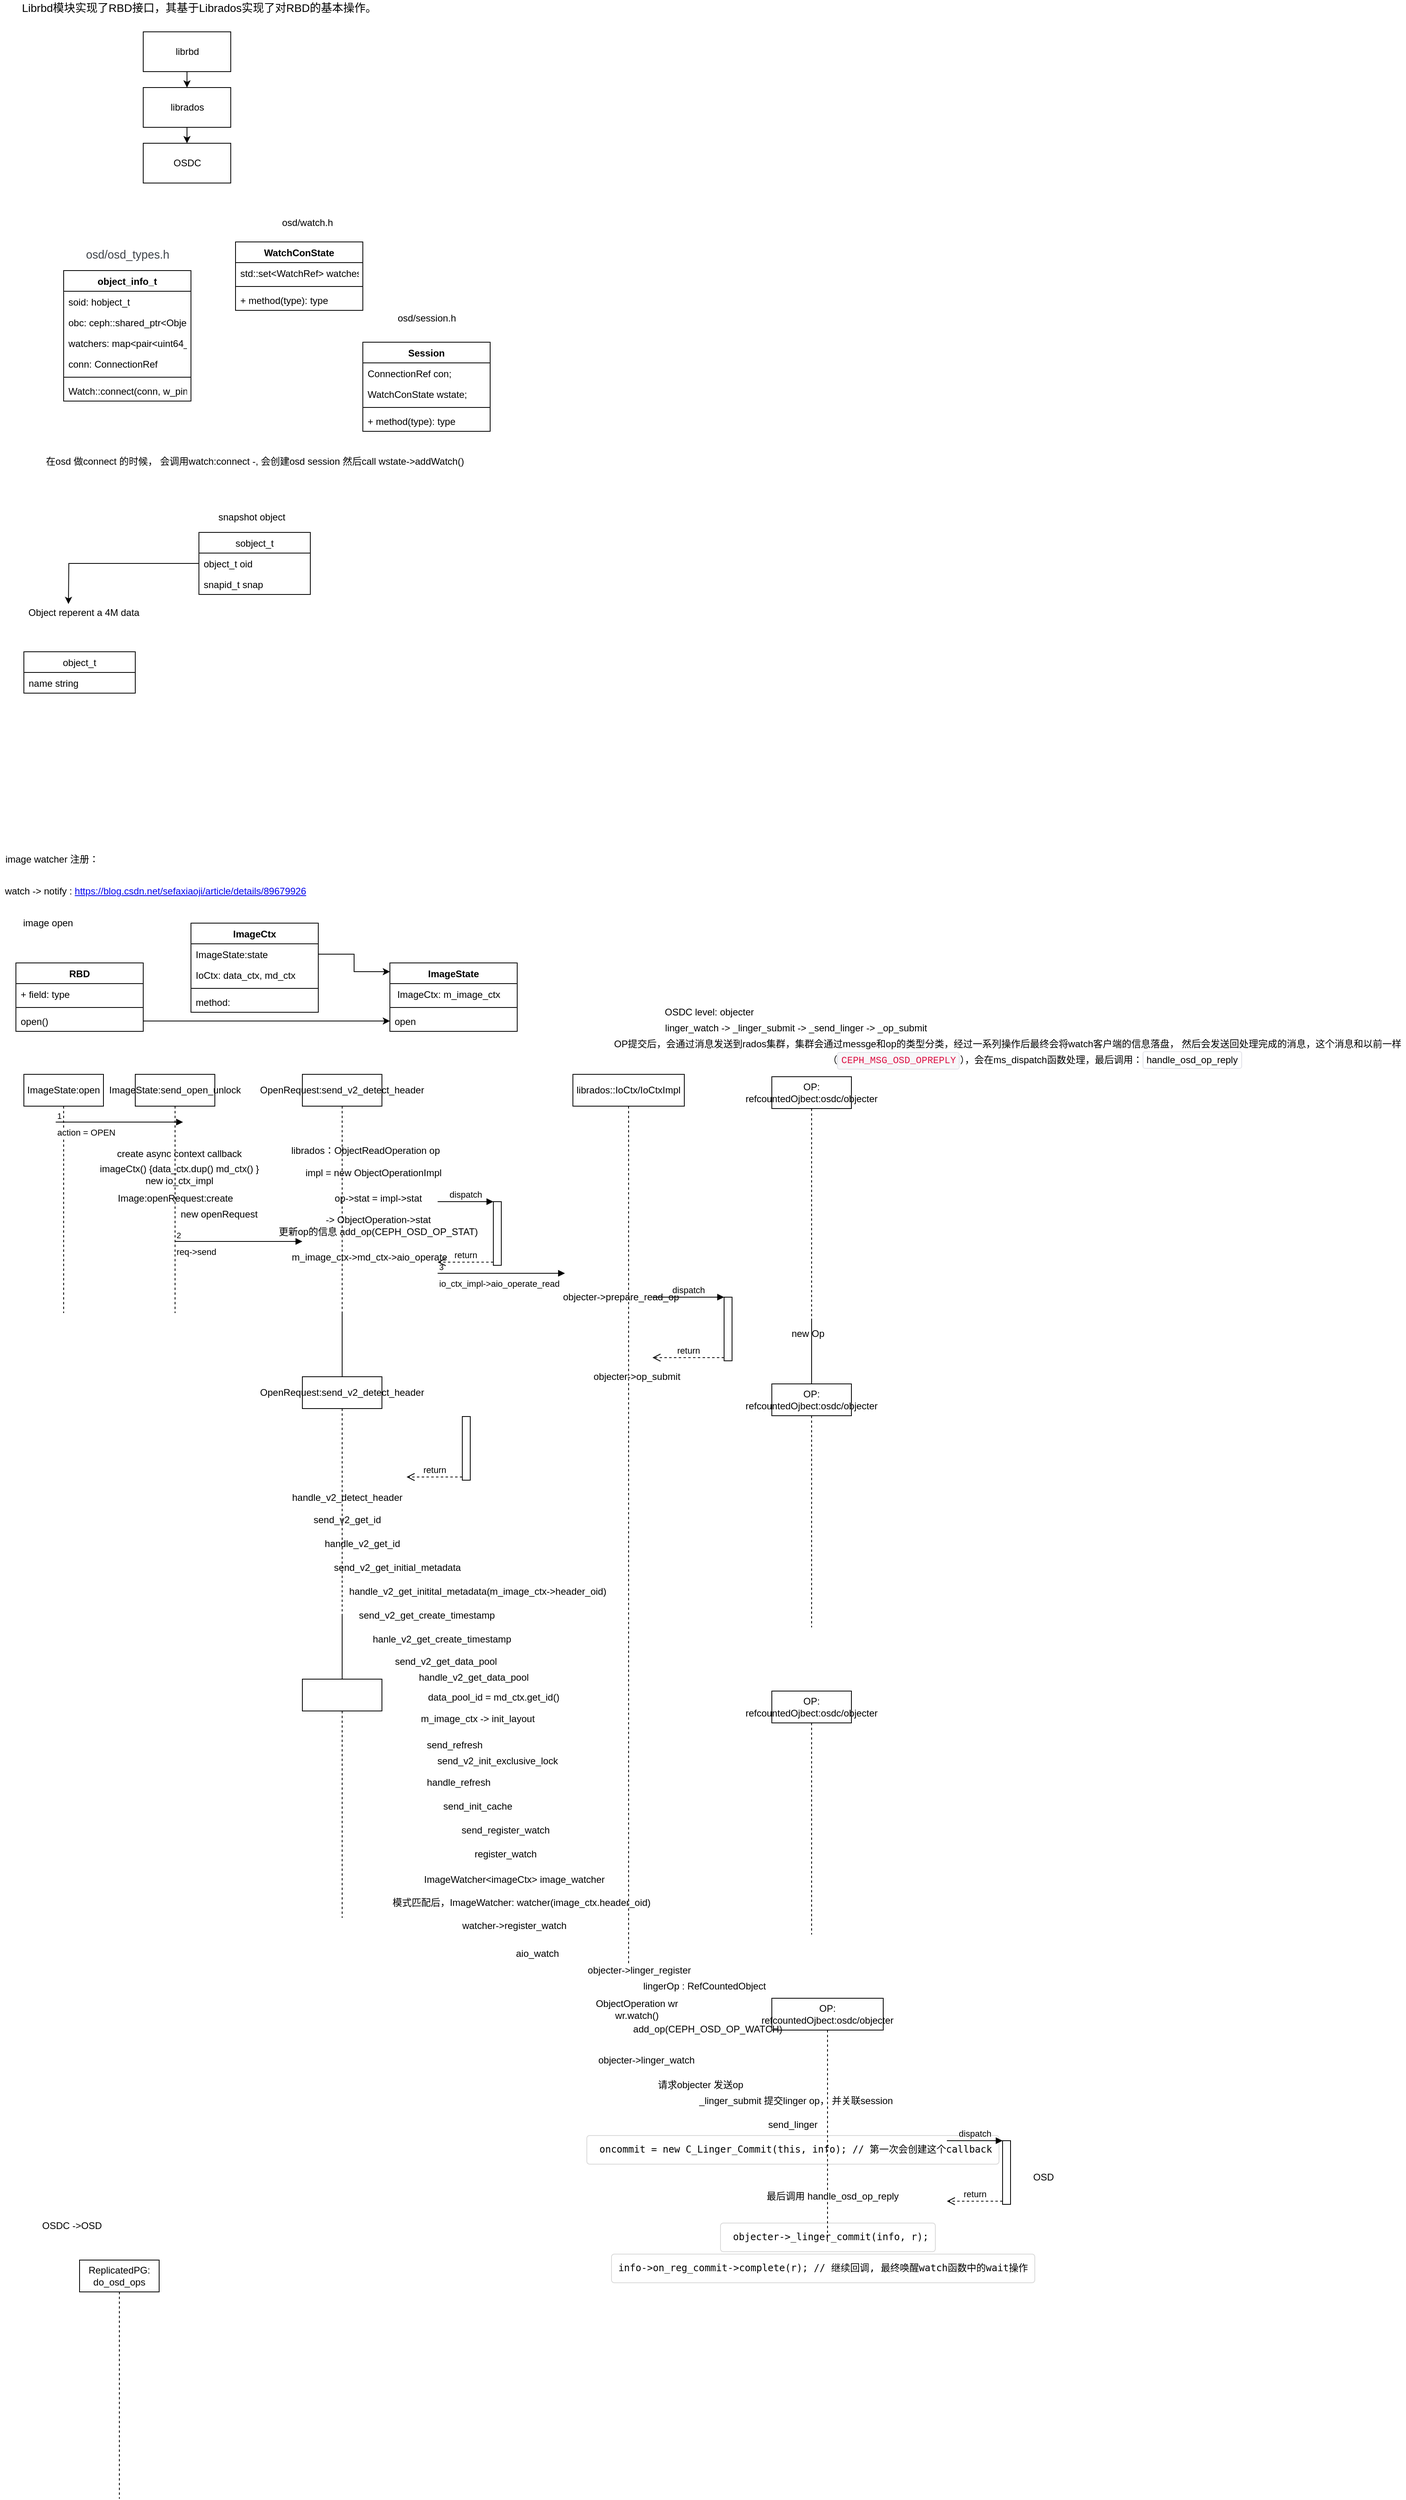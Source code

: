<mxfile version="12.8.4" type="github" pages="2">
  <diagram id="bm6ZHeyj0mvHZln78BsC" name="Page-1">
    <mxGraphModel dx="942" dy="1783" grid="1" gridSize="10" guides="1" tooltips="1" connect="1" arrows="1" fold="1" page="1" pageScale="1" pageWidth="827" pageHeight="1169" math="0" shadow="0">
      <root>
        <mxCell id="0" />
        <mxCell id="1" parent="0" />
        <mxCell id="QZcYWLK5-bO1K2HuPT2l-40" style="edgeStyle=orthogonalEdgeStyle;rounded=0;orthogonalLoop=1;jettySize=auto;html=1;exitX=0.5;exitY=1;exitDx=0;exitDy=0;" parent="1" source="QZcYWLK5-bO1K2HuPT2l-37" target="QZcYWLK5-bO1K2HuPT2l-38" edge="1">
          <mxGeometry relative="1" as="geometry" />
        </mxCell>
        <mxCell id="QZcYWLK5-bO1K2HuPT2l-37" value="librbd" style="html=1;" parent="1" vertex="1">
          <mxGeometry x="220" y="-1060" width="110" height="50" as="geometry" />
        </mxCell>
        <mxCell id="QZcYWLK5-bO1K2HuPT2l-41" style="edgeStyle=orthogonalEdgeStyle;rounded=0;orthogonalLoop=1;jettySize=auto;html=1;exitX=0.5;exitY=1;exitDx=0;exitDy=0;entryX=0.5;entryY=0;entryDx=0;entryDy=0;" parent="1" source="QZcYWLK5-bO1K2HuPT2l-38" target="QZcYWLK5-bO1K2HuPT2l-39" edge="1">
          <mxGeometry relative="1" as="geometry" />
        </mxCell>
        <mxCell id="QZcYWLK5-bO1K2HuPT2l-38" value="librados" style="html=1;" parent="1" vertex="1">
          <mxGeometry x="220" y="-990" width="110" height="50" as="geometry" />
        </mxCell>
        <mxCell id="QZcYWLK5-bO1K2HuPT2l-39" value="OSDC" style="html=1;" parent="1" vertex="1">
          <mxGeometry x="220" y="-920" width="110" height="50" as="geometry" />
        </mxCell>
        <mxCell id="QZcYWLK5-bO1K2HuPT2l-42" value="Librbd模块实现了RBD接口，其基于Librados实现了对RBD的基本操作。" style="text;align=center;verticalAlign=middle;resizable=0;points=[];autosize=1;fontSize=14;horizontal=1;html=1;" parent="1" vertex="1">
          <mxGeometry x="60" y="-1100" width="460" height="20" as="geometry" />
        </mxCell>
        <mxCell id="AA26ijId_HqbwC5AB4qU-1" value="image open" style="text;html=1;align=center;verticalAlign=middle;resizable=0;points=[];autosize=1;" parent="1" vertex="1">
          <mxGeometry x="60" y="50" width="80" height="20" as="geometry" />
        </mxCell>
        <mxCell id="AA26ijId_HqbwC5AB4qU-4" value="RBD" style="swimlane;fontStyle=1;align=center;verticalAlign=top;childLayout=stackLayout;horizontal=1;startSize=26;horizontalStack=0;resizeParent=1;resizeParentMax=0;resizeLast=0;collapsible=1;marginBottom=0;" parent="1" vertex="1">
          <mxGeometry x="60" y="110" width="160" height="86" as="geometry" />
        </mxCell>
        <mxCell id="AA26ijId_HqbwC5AB4qU-5" value="+ field: type" style="text;strokeColor=none;fillColor=none;align=left;verticalAlign=top;spacingLeft=4;spacingRight=4;overflow=hidden;rotatable=0;points=[[0,0.5],[1,0.5]];portConstraint=eastwest;" parent="AA26ijId_HqbwC5AB4qU-4" vertex="1">
          <mxGeometry y="26" width="160" height="26" as="geometry" />
        </mxCell>
        <mxCell id="AA26ijId_HqbwC5AB4qU-6" value="" style="line;strokeWidth=1;fillColor=none;align=left;verticalAlign=middle;spacingTop=-1;spacingLeft=3;spacingRight=3;rotatable=0;labelPosition=right;points=[];portConstraint=eastwest;" parent="AA26ijId_HqbwC5AB4qU-4" vertex="1">
          <mxGeometry y="52" width="160" height="8" as="geometry" />
        </mxCell>
        <mxCell id="AA26ijId_HqbwC5AB4qU-7" value="open()" style="text;strokeColor=none;fillColor=none;align=left;verticalAlign=top;spacingLeft=4;spacingRight=4;overflow=hidden;rotatable=0;points=[[0,0.5],[1,0.5]];portConstraint=eastwest;" parent="AA26ijId_HqbwC5AB4qU-4" vertex="1">
          <mxGeometry y="60" width="160" height="26" as="geometry" />
        </mxCell>
        <mxCell id="AA26ijId_HqbwC5AB4qU-8" value="ImageCtx" style="swimlane;fontStyle=1;align=center;verticalAlign=top;childLayout=stackLayout;horizontal=1;startSize=26;horizontalStack=0;resizeParent=1;resizeParentMax=0;resizeLast=0;collapsible=1;marginBottom=0;" parent="1" vertex="1">
          <mxGeometry x="280" y="60" width="160" height="112" as="geometry" />
        </mxCell>
        <mxCell id="AA26ijId_HqbwC5AB4qU-9" value="ImageState:state" style="text;strokeColor=none;fillColor=none;align=left;verticalAlign=top;spacingLeft=4;spacingRight=4;overflow=hidden;rotatable=0;points=[[0,0.5],[1,0.5]];portConstraint=eastwest;" parent="AA26ijId_HqbwC5AB4qU-8" vertex="1">
          <mxGeometry y="26" width="160" height="26" as="geometry" />
        </mxCell>
        <mxCell id="QWde-4axwzMw_tcs9vHi-3" value="IoCtx: data_ctx, md_ctx" style="text;strokeColor=none;fillColor=none;align=left;verticalAlign=top;spacingLeft=4;spacingRight=4;overflow=hidden;rotatable=0;points=[[0,0.5],[1,0.5]];portConstraint=eastwest;" parent="AA26ijId_HqbwC5AB4qU-8" vertex="1">
          <mxGeometry y="52" width="160" height="26" as="geometry" />
        </mxCell>
        <mxCell id="AA26ijId_HqbwC5AB4qU-10" value="" style="line;strokeWidth=1;fillColor=none;align=left;verticalAlign=middle;spacingTop=-1;spacingLeft=3;spacingRight=3;rotatable=0;labelPosition=right;points=[];portConstraint=eastwest;" parent="AA26ijId_HqbwC5AB4qU-8" vertex="1">
          <mxGeometry y="78" width="160" height="8" as="geometry" />
        </mxCell>
        <mxCell id="AA26ijId_HqbwC5AB4qU-11" value="method:" style="text;strokeColor=none;fillColor=none;align=left;verticalAlign=top;spacingLeft=4;spacingRight=4;overflow=hidden;rotatable=0;points=[[0,0.5],[1,0.5]];portConstraint=eastwest;" parent="AA26ijId_HqbwC5AB4qU-8" vertex="1">
          <mxGeometry y="86" width="160" height="26" as="geometry" />
        </mxCell>
        <mxCell id="AA26ijId_HqbwC5AB4qU-12" value="ImageState" style="swimlane;fontStyle=1;align=center;verticalAlign=top;childLayout=stackLayout;horizontal=1;startSize=26;horizontalStack=0;resizeParent=1;resizeParentMax=0;resizeLast=0;collapsible=1;marginBottom=0;" parent="1" vertex="1">
          <mxGeometry x="530" y="110" width="160" height="86" as="geometry" />
        </mxCell>
        <mxCell id="AA26ijId_HqbwC5AB4qU-13" value=" ImageCtx: m_image_ctx" style="text;strokeColor=none;fillColor=none;align=left;verticalAlign=top;spacingLeft=4;spacingRight=4;overflow=hidden;rotatable=0;points=[[0,0.5],[1,0.5]];portConstraint=eastwest;" parent="AA26ijId_HqbwC5AB4qU-12" vertex="1">
          <mxGeometry y="26" width="160" height="26" as="geometry" />
        </mxCell>
        <mxCell id="AA26ijId_HqbwC5AB4qU-14" value="" style="line;strokeWidth=1;fillColor=none;align=left;verticalAlign=middle;spacingTop=-1;spacingLeft=3;spacingRight=3;rotatable=0;labelPosition=right;points=[];portConstraint=eastwest;" parent="AA26ijId_HqbwC5AB4qU-12" vertex="1">
          <mxGeometry y="52" width="160" height="8" as="geometry" />
        </mxCell>
        <mxCell id="AA26ijId_HqbwC5AB4qU-15" value="open" style="text;strokeColor=none;fillColor=none;align=left;verticalAlign=top;spacingLeft=4;spacingRight=4;overflow=hidden;rotatable=0;points=[[0,0.5],[1,0.5]];portConstraint=eastwest;" parent="AA26ijId_HqbwC5AB4qU-12" vertex="1">
          <mxGeometry y="60" width="160" height="26" as="geometry" />
        </mxCell>
        <mxCell id="AA26ijId_HqbwC5AB4qU-16" style="edgeStyle=orthogonalEdgeStyle;rounded=0;orthogonalLoop=1;jettySize=auto;html=1;exitX=1;exitY=0.5;exitDx=0;exitDy=0;entryX=0;entryY=0.128;entryDx=0;entryDy=0;entryPerimeter=0;" parent="1" source="AA26ijId_HqbwC5AB4qU-9" target="AA26ijId_HqbwC5AB4qU-12" edge="1">
          <mxGeometry relative="1" as="geometry" />
        </mxCell>
        <mxCell id="AA26ijId_HqbwC5AB4qU-19" style="edgeStyle=orthogonalEdgeStyle;rounded=0;orthogonalLoop=1;jettySize=auto;html=1;exitX=1;exitY=0.5;exitDx=0;exitDy=0;entryX=0;entryY=0.5;entryDx=0;entryDy=0;" parent="1" source="AA26ijId_HqbwC5AB4qU-7" target="AA26ijId_HqbwC5AB4qU-15" edge="1">
          <mxGeometry relative="1" as="geometry" />
        </mxCell>
        <mxCell id="AA26ijId_HqbwC5AB4qU-22" value="" style="group" parent="1" vertex="1" connectable="0">
          <mxGeometry x="70" y="-830" width="586" height="601" as="geometry" />
        </mxCell>
        <mxCell id="AA26ijId_HqbwC5AB4qU-21" value="" style="group" parent="AA26ijId_HqbwC5AB4qU-22" vertex="1" connectable="0">
          <mxGeometry width="586" height="601" as="geometry" />
        </mxCell>
        <mxCell id="jjAPrZgpEVHtfDOsVz35-1" value="object_t" style="swimlane;fontStyle=0;childLayout=stackLayout;horizontal=1;startSize=26;fillColor=none;horizontalStack=0;resizeParent=1;resizeParentMax=0;resizeLast=0;collapsible=1;marginBottom=0;" parent="AA26ijId_HqbwC5AB4qU-21" vertex="1">
          <mxGeometry y="549" width="140" height="52" as="geometry" />
        </mxCell>
        <mxCell id="jjAPrZgpEVHtfDOsVz35-2" value="name string" style="text;strokeColor=none;fillColor=none;align=left;verticalAlign=top;spacingLeft=4;spacingRight=4;overflow=hidden;rotatable=0;points=[[0,0.5],[1,0.5]];portConstraint=eastwest;" parent="jjAPrZgpEVHtfDOsVz35-1" vertex="1">
          <mxGeometry y="26" width="140" height="26" as="geometry" />
        </mxCell>
        <mxCell id="QZcYWLK5-bO1K2HuPT2l-1" value="sobject_t" style="swimlane;fontStyle=0;childLayout=stackLayout;horizontal=1;startSize=26;fillColor=none;horizontalStack=0;resizeParent=1;resizeParentMax=0;resizeLast=0;collapsible=1;marginBottom=0;" parent="AA26ijId_HqbwC5AB4qU-21" vertex="1">
          <mxGeometry x="220" y="399" width="140" height="78" as="geometry" />
        </mxCell>
        <mxCell id="QZcYWLK5-bO1K2HuPT2l-2" value="object_t oid" style="text;strokeColor=none;fillColor=none;align=left;verticalAlign=top;spacingLeft=4;spacingRight=4;overflow=hidden;rotatable=0;points=[[0,0.5],[1,0.5]];portConstraint=eastwest;" parent="QZcYWLK5-bO1K2HuPT2l-1" vertex="1">
          <mxGeometry y="26" width="140" height="26" as="geometry" />
        </mxCell>
        <mxCell id="QZcYWLK5-bO1K2HuPT2l-4" value="snapid_t snap" style="text;strokeColor=none;fillColor=none;align=left;verticalAlign=top;spacingLeft=4;spacingRight=4;overflow=hidden;rotatable=0;points=[[0,0.5],[1,0.5]];portConstraint=eastwest;" parent="QZcYWLK5-bO1K2HuPT2l-1" vertex="1">
          <mxGeometry y="52" width="140" height="26" as="geometry" />
        </mxCell>
        <mxCell id="QZcYWLK5-bO1K2HuPT2l-3" style="edgeStyle=orthogonalEdgeStyle;rounded=0;orthogonalLoop=1;jettySize=auto;html=1;exitX=0;exitY=0.5;exitDx=0;exitDy=0;" parent="AA26ijId_HqbwC5AB4qU-21" source="QZcYWLK5-bO1K2HuPT2l-2" edge="1">
          <mxGeometry relative="1" as="geometry">
            <mxPoint x="56" y="489" as="targetPoint" />
          </mxGeometry>
        </mxCell>
        <mxCell id="QZcYWLK5-bO1K2HuPT2l-7" value="snapshot object" style="text;html=1;align=center;verticalAlign=middle;resizable=0;points=[];autosize=1;" parent="AA26ijId_HqbwC5AB4qU-21" vertex="1">
          <mxGeometry x="236" y="370" width="100" height="20" as="geometry" />
        </mxCell>
        <mxCell id="QZcYWLK5-bO1K2HuPT2l-9" value="&lt;span style=&quot;color: rgb(62 , 67 , 73) ; font-family: &amp;#34;helvetica&amp;#34; , &amp;#34;arial&amp;#34; , sans-serif ; font-size: 14.4px ; white-space: normal ; background-color: rgb(255 , 255 , 255)&quot;&gt;osd/osd_types.h&lt;/span&gt;" style="text;html=1;align=center;verticalAlign=middle;resizable=0;points=[];autosize=1;" parent="AA26ijId_HqbwC5AB4qU-21" vertex="1">
          <mxGeometry x="70" y="40" width="120" height="20" as="geometry" />
        </mxCell>
        <mxCell id="QZcYWLK5-bO1K2HuPT2l-16" value="object_info_t" style="swimlane;fontStyle=1;align=center;verticalAlign=top;childLayout=stackLayout;horizontal=1;startSize=26;horizontalStack=0;resizeParent=1;resizeParentMax=0;resizeLast=0;collapsible=1;marginBottom=0;" parent="AA26ijId_HqbwC5AB4qU-21" vertex="1">
          <mxGeometry x="50" y="70" width="160" height="164" as="geometry" />
        </mxCell>
        <mxCell id="QZcYWLK5-bO1K2HuPT2l-17" value="soid: hobject_t" style="text;strokeColor=none;fillColor=none;align=left;verticalAlign=top;spacingLeft=4;spacingRight=4;overflow=hidden;rotatable=0;points=[[0,0.5],[1,0.5]];portConstraint=eastwest;" parent="QZcYWLK5-bO1K2HuPT2l-16" vertex="1">
          <mxGeometry y="26" width="160" height="26" as="geometry" />
        </mxCell>
        <mxCell id="QZcYWLK5-bO1K2HuPT2l-22" value="obc: ceph::shared_ptr&lt;ObjectContext&gt;" style="text;strokeColor=none;fillColor=none;align=left;verticalAlign=top;spacingLeft=4;spacingRight=4;overflow=hidden;rotatable=0;points=[[0,0.5],[1,0.5]];portConstraint=eastwest;" parent="QZcYWLK5-bO1K2HuPT2l-16" vertex="1">
          <mxGeometry y="52" width="160" height="26" as="geometry" />
        </mxCell>
        <mxCell id="QZcYWLK5-bO1K2HuPT2l-21" value="watchers: map&lt;pair&lt;uint64_t, entity_name_t&gt;, watch_info_t&gt; " style="text;strokeColor=none;fillColor=none;align=left;verticalAlign=top;spacingLeft=4;spacingRight=4;overflow=hidden;rotatable=0;points=[[0,0.5],[1,0.5]];portConstraint=eastwest;" parent="QZcYWLK5-bO1K2HuPT2l-16" vertex="1">
          <mxGeometry y="78" width="160" height="26" as="geometry" />
        </mxCell>
        <mxCell id="QZcYWLK5-bO1K2HuPT2l-23" value="conn: ConnectionRef" style="text;strokeColor=none;fillColor=none;align=left;verticalAlign=top;spacingLeft=4;spacingRight=4;overflow=hidden;rotatable=0;points=[[0,0.5],[1,0.5]];portConstraint=eastwest;" parent="QZcYWLK5-bO1K2HuPT2l-16" vertex="1">
          <mxGeometry y="104" width="160" height="26" as="geometry" />
        </mxCell>
        <mxCell id="QZcYWLK5-bO1K2HuPT2l-18" value="" style="line;strokeWidth=1;fillColor=none;align=left;verticalAlign=middle;spacingTop=-1;spacingLeft=3;spacingRight=3;rotatable=0;labelPosition=right;points=[];portConstraint=eastwest;" parent="QZcYWLK5-bO1K2HuPT2l-16" vertex="1">
          <mxGeometry y="130" width="160" height="8" as="geometry" />
        </mxCell>
        <mxCell id="QZcYWLK5-bO1K2HuPT2l-19" value="Watch::connect(conn, w_ping)" style="text;strokeColor=none;fillColor=none;align=left;verticalAlign=top;spacingLeft=4;spacingRight=4;overflow=hidden;rotatable=0;points=[[0,0.5],[1,0.5]];portConstraint=eastwest;" parent="QZcYWLK5-bO1K2HuPT2l-16" vertex="1">
          <mxGeometry y="138" width="160" height="26" as="geometry" />
        </mxCell>
        <mxCell id="QZcYWLK5-bO1K2HuPT2l-24" value="osd/session.h" style="text;html=1;align=center;verticalAlign=middle;resizable=0;points=[];autosize=1;" parent="AA26ijId_HqbwC5AB4qU-21" vertex="1">
          <mxGeometry x="461" y="120" width="90" height="20" as="geometry" />
        </mxCell>
        <mxCell id="QZcYWLK5-bO1K2HuPT2l-25" value="Session" style="swimlane;fontStyle=1;align=center;verticalAlign=top;childLayout=stackLayout;horizontal=1;startSize=26;horizontalStack=0;resizeParent=1;resizeParentMax=0;resizeLast=0;collapsible=1;marginBottom=0;" parent="AA26ijId_HqbwC5AB4qU-21" vertex="1">
          <mxGeometry x="426" y="160" width="160" height="112" as="geometry" />
        </mxCell>
        <mxCell id="QZcYWLK5-bO1K2HuPT2l-26" value="ConnectionRef con;&#xa;" style="text;strokeColor=none;fillColor=none;align=left;verticalAlign=top;spacingLeft=4;spacingRight=4;overflow=hidden;rotatable=0;points=[[0,0.5],[1,0.5]];portConstraint=eastwest;" parent="QZcYWLK5-bO1K2HuPT2l-25" vertex="1">
          <mxGeometry y="26" width="160" height="26" as="geometry" />
        </mxCell>
        <mxCell id="QZcYWLK5-bO1K2HuPT2l-29" value="WatchConState wstate;" style="text;strokeColor=none;fillColor=none;align=left;verticalAlign=top;spacingLeft=4;spacingRight=4;overflow=hidden;rotatable=0;points=[[0,0.5],[1,0.5]];portConstraint=eastwest;" parent="QZcYWLK5-bO1K2HuPT2l-25" vertex="1">
          <mxGeometry y="52" width="160" height="26" as="geometry" />
        </mxCell>
        <mxCell id="QZcYWLK5-bO1K2HuPT2l-27" value="" style="line;strokeWidth=1;fillColor=none;align=left;verticalAlign=middle;spacingTop=-1;spacingLeft=3;spacingRight=3;rotatable=0;labelPosition=right;points=[];portConstraint=eastwest;" parent="QZcYWLK5-bO1K2HuPT2l-25" vertex="1">
          <mxGeometry y="78" width="160" height="8" as="geometry" />
        </mxCell>
        <mxCell id="QZcYWLK5-bO1K2HuPT2l-28" value="+ method(type): type" style="text;strokeColor=none;fillColor=none;align=left;verticalAlign=top;spacingLeft=4;spacingRight=4;overflow=hidden;rotatable=0;points=[[0,0.5],[1,0.5]];portConstraint=eastwest;" parent="QZcYWLK5-bO1K2HuPT2l-25" vertex="1">
          <mxGeometry y="86" width="160" height="26" as="geometry" />
        </mxCell>
        <mxCell id="QZcYWLK5-bO1K2HuPT2l-31" value="在osd 做connect 的时候， 会调用watch:connect -, 会创建osd session 然后call wstate-&amp;gt;addWatch()" style="text;html=1;align=center;verticalAlign=middle;resizable=0;points=[];autosize=1;" parent="AA26ijId_HqbwC5AB4qU-21" vertex="1">
          <mxGeometry x="20" y="300" width="540" height="20" as="geometry" />
        </mxCell>
        <mxCell id="QZcYWLK5-bO1K2HuPT2l-32" value="WatchConState" style="swimlane;fontStyle=1;align=center;verticalAlign=top;childLayout=stackLayout;horizontal=1;startSize=26;horizontalStack=0;resizeParent=1;resizeParentMax=0;resizeLast=0;collapsible=1;marginBottom=0;" parent="AA26ijId_HqbwC5AB4qU-21" vertex="1">
          <mxGeometry x="266" y="34" width="160" height="86" as="geometry" />
        </mxCell>
        <mxCell id="QZcYWLK5-bO1K2HuPT2l-33" value="std::set&lt;WatchRef&gt; watches;" style="text;strokeColor=none;fillColor=none;align=left;verticalAlign=top;spacingLeft=4;spacingRight=4;overflow=hidden;rotatable=0;points=[[0,0.5],[1,0.5]];portConstraint=eastwest;" parent="QZcYWLK5-bO1K2HuPT2l-32" vertex="1">
          <mxGeometry y="26" width="160" height="26" as="geometry" />
        </mxCell>
        <mxCell id="QZcYWLK5-bO1K2HuPT2l-34" value="" style="line;strokeWidth=1;fillColor=none;align=left;verticalAlign=middle;spacingTop=-1;spacingLeft=3;spacingRight=3;rotatable=0;labelPosition=right;points=[];portConstraint=eastwest;" parent="QZcYWLK5-bO1K2HuPT2l-32" vertex="1">
          <mxGeometry y="52" width="160" height="8" as="geometry" />
        </mxCell>
        <mxCell id="QZcYWLK5-bO1K2HuPT2l-35" value="+ method(type): type" style="text;strokeColor=none;fillColor=none;align=left;verticalAlign=top;spacingLeft=4;spacingRight=4;overflow=hidden;rotatable=0;points=[[0,0.5],[1,0.5]];portConstraint=eastwest;" parent="QZcYWLK5-bO1K2HuPT2l-32" vertex="1">
          <mxGeometry y="60" width="160" height="26" as="geometry" />
        </mxCell>
        <mxCell id="QZcYWLK5-bO1K2HuPT2l-36" value="osd/watch.h" style="text;html=1;align=center;verticalAlign=middle;resizable=0;points=[];autosize=1;" parent="AA26ijId_HqbwC5AB4qU-21" vertex="1">
          <mxGeometry x="316" width="80" height="20" as="geometry" />
        </mxCell>
        <mxCell id="QZcYWLK5-bO1K2HuPT2l-8" value="Object reperent a 4M data" style="text;html=1;align=center;verticalAlign=middle;resizable=0;points=[];autosize=1;" parent="AA26ijId_HqbwC5AB4qU-21" vertex="1">
          <mxGeometry y="490" width="150" height="20" as="geometry" />
        </mxCell>
        <mxCell id="AA26ijId_HqbwC5AB4qU-23" value="ImageState:open" style="shape=umlLifeline;perimeter=lifelinePerimeter;whiteSpace=wrap;html=1;container=1;collapsible=0;recursiveResize=0;outlineConnect=0;" parent="1" vertex="1">
          <mxGeometry x="70" y="250" width="100" height="300" as="geometry" />
        </mxCell>
        <mxCell id="AA26ijId_HqbwC5AB4qU-26" value="ImageState:send_open_unlock" style="shape=umlLifeline;perimeter=lifelinePerimeter;whiteSpace=wrap;html=1;container=1;collapsible=0;recursiveResize=0;outlineConnect=0;" parent="1" vertex="1">
          <mxGeometry x="210" y="250" width="100" height="300" as="geometry" />
        </mxCell>
        <mxCell id="QWde-4axwzMw_tcs9vHi-20" value="" style="edgeStyle=orthogonalEdgeStyle;rounded=0;orthogonalLoop=1;jettySize=auto;html=1;" parent="1" source="AA26ijId_HqbwC5AB4qU-29" target="QWde-4axwzMw_tcs9vHi-19" edge="1">
          <mxGeometry relative="1" as="geometry" />
        </mxCell>
        <mxCell id="AA26ijId_HqbwC5AB4qU-29" value="OpenRequest:send_v2_detect_header" style="shape=umlLifeline;perimeter=lifelinePerimeter;whiteSpace=wrap;html=1;container=1;collapsible=0;recursiveResize=0;outlineConnect=0;" parent="1" vertex="1">
          <mxGeometry x="420" y="250" width="100" height="300" as="geometry" />
        </mxCell>
        <mxCell id="QWde-4axwzMw_tcs9vHi-22" value="" style="edgeStyle=orthogonalEdgeStyle;rounded=0;orthogonalLoop=1;jettySize=auto;html=1;" parent="1" source="QWde-4axwzMw_tcs9vHi-19" target="QWde-4axwzMw_tcs9vHi-21" edge="1">
          <mxGeometry relative="1" as="geometry" />
        </mxCell>
        <mxCell id="QWde-4axwzMw_tcs9vHi-19" value="OpenRequest:send_v2_detect_header" style="shape=umlLifeline;perimeter=lifelinePerimeter;whiteSpace=wrap;html=1;container=1;collapsible=0;recursiveResize=0;outlineConnect=0;" parent="1" vertex="1">
          <mxGeometry x="420" y="630" width="100" height="300" as="geometry" />
        </mxCell>
        <mxCell id="QWde-4axwzMw_tcs9vHi-21" value="" style="shape=umlLifeline;perimeter=lifelinePerimeter;whiteSpace=wrap;html=1;container=1;collapsible=0;recursiveResize=0;outlineConnect=0;" parent="1" vertex="1">
          <mxGeometry x="420" y="1010" width="100" height="300" as="geometry" />
        </mxCell>
        <mxCell id="AA26ijId_HqbwC5AB4qU-30" value="&lt;div&gt;create async context callback&lt;/div&gt;" style="text;html=1;align=center;verticalAlign=middle;resizable=0;points=[];autosize=1;fontFamily=Helvetica;horizontal=1;" parent="1" vertex="1">
          <mxGeometry x="180" y="340" width="170" height="20" as="geometry" />
        </mxCell>
        <mxCell id="AA26ijId_HqbwC5AB4qU-31" value="Image:openRequest:create" style="text;html=1;align=center;verticalAlign=middle;resizable=0;points=[];autosize=1;fontFamily=Helvetica;" parent="1" vertex="1">
          <mxGeometry x="180" y="396" width="160" height="20" as="geometry" />
        </mxCell>
        <mxCell id="AA26ijId_HqbwC5AB4qU-32" value="new openRequest" style="text;html=1;align=center;verticalAlign=middle;resizable=0;points=[];autosize=1;fontFamily=Helvetica;" parent="1" vertex="1">
          <mxGeometry x="260" y="416" width="110" height="20" as="geometry" />
        </mxCell>
        <mxCell id="AA26ijId_HqbwC5AB4qU-37" value="action = OPEN" style="endArrow=block;endFill=1;html=1;edgeStyle=orthogonalEdgeStyle;align=left;verticalAlign=top;fontFamily=Helvetica;" parent="1" edge="1">
          <mxGeometry x="-1" relative="1" as="geometry">
            <mxPoint x="110" y="310" as="sourcePoint" />
            <mxPoint x="270" y="310" as="targetPoint" />
          </mxGeometry>
        </mxCell>
        <mxCell id="AA26ijId_HqbwC5AB4qU-38" value="1" style="resizable=0;html=1;align=left;verticalAlign=bottom;labelBackgroundColor=#ffffff;fontSize=10;" parent="AA26ijId_HqbwC5AB4qU-37" connectable="0" vertex="1">
          <mxGeometry x="-1" relative="1" as="geometry" />
        </mxCell>
        <mxCell id="AA26ijId_HqbwC5AB4qU-39" value="req-&amp;gt;send" style="endArrow=block;endFill=1;html=1;edgeStyle=orthogonalEdgeStyle;align=left;verticalAlign=top;fontFamily=Helvetica;" parent="1" edge="1">
          <mxGeometry x="-1" relative="1" as="geometry">
            <mxPoint x="260" y="460" as="sourcePoint" />
            <mxPoint x="420" y="460" as="targetPoint" />
          </mxGeometry>
        </mxCell>
        <mxCell id="AA26ijId_HqbwC5AB4qU-40" value="2" style="resizable=0;html=1;align=left;verticalAlign=bottom;labelBackgroundColor=#ffffff;fontSize=10;" parent="AA26ijId_HqbwC5AB4qU-39" connectable="0" vertex="1">
          <mxGeometry x="-1" relative="1" as="geometry" />
        </mxCell>
        <mxCell id="QWde-4axwzMw_tcs9vHi-69" value="" style="edgeStyle=orthogonalEdgeStyle;rounded=0;orthogonalLoop=1;jettySize=auto;html=1;" parent="1" source="AA26ijId_HqbwC5AB4qU-41" target="QWde-4axwzMw_tcs9vHi-67" edge="1">
          <mxGeometry relative="1" as="geometry" />
        </mxCell>
        <mxCell id="AA26ijId_HqbwC5AB4qU-41" value="OP: refcountedOjbect:osdc/objecter" style="shape=umlLifeline;perimeter=lifelinePerimeter;whiteSpace=wrap;html=1;container=1;collapsible=0;recursiveResize=0;outlineConnect=0;fontFamily=Helvetica;align=center;" parent="1" vertex="1">
          <mxGeometry x="1010" y="253" width="100" height="306" as="geometry" />
        </mxCell>
        <mxCell id="QWde-4axwzMw_tcs9vHi-67" value="OP: refcountedOjbect:osdc/objecter" style="shape=umlLifeline;perimeter=lifelinePerimeter;whiteSpace=wrap;html=1;container=1;collapsible=0;recursiveResize=0;outlineConnect=0;fontFamily=Helvetica;align=center;" parent="1" vertex="1">
          <mxGeometry x="1010" y="639" width="100" height="306" as="geometry" />
        </mxCell>
        <mxCell id="QWde-4axwzMw_tcs9vHi-73" value="OP: refcountedOjbect:osdc/objecter" style="shape=umlLifeline;perimeter=lifelinePerimeter;whiteSpace=wrap;html=1;container=1;collapsible=0;recursiveResize=0;outlineConnect=0;fontFamily=Helvetica;align=center;" parent="1" vertex="1">
          <mxGeometry x="1010" y="1025" width="100" height="306" as="geometry" />
        </mxCell>
        <mxCell id="QWde-4axwzMw_tcs9vHi-76" value="OP: refcountedOjbect:osdc/objecter" style="shape=umlLifeline;perimeter=lifelinePerimeter;whiteSpace=wrap;html=1;container=1;collapsible=0;recursiveResize=0;outlineConnect=0;fontFamily=Helvetica;align=center;" parent="1" vertex="1">
          <mxGeometry x="1010" y="1411" width="140" height="306" as="geometry" />
        </mxCell>
        <mxCell id="QWde-4axwzMw_tcs9vHi-78" value="最后调用 handle_osd_op_reply" style="text;html=1;align=center;verticalAlign=middle;resizable=0;points=[];autosize=1;" parent="QWde-4axwzMw_tcs9vHi-76" vertex="1">
          <mxGeometry x="-14" y="239" width="180" height="20" as="geometry" />
        </mxCell>
        <mxCell id="AA26ijId_HqbwC5AB4qU-42" value="librados：ObjectReadOperation op" style="text;html=1;align=center;verticalAlign=middle;resizable=0;points=[];autosize=1;fontFamily=Helvetica;" parent="1" vertex="1">
          <mxGeometry x="399" y="336" width="200" height="20" as="geometry" />
        </mxCell>
        <mxCell id="AA26ijId_HqbwC5AB4qU-43" value="impl = new ObjectOperationImpl&lt;br&gt;&lt;br&gt;" style="text;html=1;align=center;verticalAlign=middle;resizable=0;points=[];autosize=1;fontFamily=Helvetica;" parent="1" vertex="1">
          <mxGeometry x="414" y="366" width="190" height="30" as="geometry" />
        </mxCell>
        <mxCell id="AA26ijId_HqbwC5AB4qU-44" value="op-&amp;gt;stat = impl-&amp;gt;stat" style="text;html=1;align=center;verticalAlign=middle;resizable=0;points=[];autosize=1;fontFamily=Helvetica;" parent="1" vertex="1">
          <mxGeometry x="450" y="396" width="130" height="20" as="geometry" />
        </mxCell>
        <mxCell id="QWde-4axwzMw_tcs9vHi-1" value="-&amp;gt; ObjectOperation-&amp;gt;stat&lt;br&gt;更新op的信息 add_op(CEPH_OSD_OP_STAT)" style="text;html=1;align=center;verticalAlign=middle;resizable=0;points=[];autosize=1;" parent="1" vertex="1">
          <mxGeometry x="380" y="425" width="270" height="30" as="geometry" />
        </mxCell>
        <mxCell id="QWde-4axwzMw_tcs9vHi-2" value="m_image_ctx-&amp;gt;md_ctx-&amp;gt;aio_operate" style="text;html=1;align=center;verticalAlign=middle;resizable=0;points=[];autosize=1;" parent="1" vertex="1">
          <mxGeometry x="399" y="470" width="210" height="20" as="geometry" />
        </mxCell>
        <mxCell id="QWde-4axwzMw_tcs9vHi-5" value="io_ctx_impl-&amp;gt;aio_operate_read" style="endArrow=block;endFill=1;html=1;edgeStyle=orthogonalEdgeStyle;align=left;verticalAlign=top;" parent="1" edge="1">
          <mxGeometry x="-1" relative="1" as="geometry">
            <mxPoint x="590" y="500" as="sourcePoint" />
            <mxPoint x="750" y="500" as="targetPoint" />
          </mxGeometry>
        </mxCell>
        <mxCell id="QWde-4axwzMw_tcs9vHi-6" value="3" style="resizable=0;html=1;align=left;verticalAlign=bottom;labelBackgroundColor=#ffffff;fontSize=10;" parent="QWde-4axwzMw_tcs9vHi-5" connectable="0" vertex="1">
          <mxGeometry x="-1" relative="1" as="geometry" />
        </mxCell>
        <mxCell id="QWde-4axwzMw_tcs9vHi-4" value="librados::IoCtx/IoCtxImpl" style="shape=umlLifeline;perimeter=lifelinePerimeter;whiteSpace=wrap;html=1;container=1;collapsible=0;recursiveResize=0;outlineConnect=0;" parent="1" vertex="1">
          <mxGeometry x="760" y="250" width="140" height="1120" as="geometry" />
        </mxCell>
        <mxCell id="QWde-4axwzMw_tcs9vHi-9" value="objecter-&amp;gt;prepare_read_op" style="text;html=1;align=center;verticalAlign=middle;resizable=0;points=[];autosize=1;" parent="QWde-4axwzMw_tcs9vHi-4" vertex="1">
          <mxGeometry x="-20" y="270" width="160" height="20" as="geometry" />
        </mxCell>
        <mxCell id="QWde-4axwzMw_tcs9vHi-8" value="imageCtx() {data_ctx.dup() md_ctx() }&lt;br&gt;new io_ctx_impl" style="text;html=1;align=center;verticalAlign=middle;resizable=0;points=[];autosize=1;" parent="1" vertex="1">
          <mxGeometry x="155" y="361" width="220" height="30" as="geometry" />
        </mxCell>
        <mxCell id="QWde-4axwzMw_tcs9vHi-11" value="objecter-&amp;gt;op_submit" style="text;html=1;align=center;verticalAlign=middle;resizable=0;points=[];autosize=1;" parent="1" vertex="1">
          <mxGeometry x="780" y="620" width="120" height="20" as="geometry" />
        </mxCell>
        <mxCell id="QWde-4axwzMw_tcs9vHi-12" value="" style="html=1;points=[];perimeter=orthogonalPerimeter;" parent="1" vertex="1">
          <mxGeometry x="660" y="410" width="10" height="80" as="geometry" />
        </mxCell>
        <mxCell id="QWde-4axwzMw_tcs9vHi-13" value="dispatch" style="html=1;verticalAlign=bottom;endArrow=block;entryX=0;entryY=0;" parent="1" target="QWde-4axwzMw_tcs9vHi-12" edge="1">
          <mxGeometry relative="1" as="geometry">
            <mxPoint x="590" y="410" as="sourcePoint" />
          </mxGeometry>
        </mxCell>
        <mxCell id="QWde-4axwzMw_tcs9vHi-14" value="return" style="html=1;verticalAlign=bottom;endArrow=open;dashed=1;endSize=8;exitX=0;exitY=0.95;" parent="1" source="QWde-4axwzMw_tcs9vHi-12" edge="1">
          <mxGeometry relative="1" as="geometry">
            <mxPoint x="590" y="486" as="targetPoint" />
          </mxGeometry>
        </mxCell>
        <mxCell id="QWde-4axwzMw_tcs9vHi-15" value="" style="html=1;points=[];perimeter=orthogonalPerimeter;" parent="1" vertex="1">
          <mxGeometry x="950" y="530" width="10" height="80" as="geometry" />
        </mxCell>
        <mxCell id="QWde-4axwzMw_tcs9vHi-16" value="dispatch" style="html=1;verticalAlign=bottom;endArrow=block;entryX=0;entryY=0;" parent="1" target="QWde-4axwzMw_tcs9vHi-15" edge="1">
          <mxGeometry relative="1" as="geometry">
            <mxPoint x="860" y="530" as="sourcePoint" />
          </mxGeometry>
        </mxCell>
        <mxCell id="QWde-4axwzMw_tcs9vHi-17" value="return" style="html=1;verticalAlign=bottom;endArrow=open;dashed=1;endSize=8;exitX=0;exitY=0.95;" parent="1" source="QWde-4axwzMw_tcs9vHi-15" edge="1">
          <mxGeometry relative="1" as="geometry">
            <mxPoint x="860" y="606" as="targetPoint" />
          </mxGeometry>
        </mxCell>
        <mxCell id="QWde-4axwzMw_tcs9vHi-23" value="" style="html=1;points=[];perimeter=orthogonalPerimeter;" parent="1" vertex="1">
          <mxGeometry x="621" y="680" width="10" height="80" as="geometry" />
        </mxCell>
        <mxCell id="QWde-4axwzMw_tcs9vHi-25" value="return" style="html=1;verticalAlign=bottom;endArrow=open;dashed=1;endSize=8;exitX=0;exitY=0.95;" parent="1" source="QWde-4axwzMw_tcs9vHi-23" edge="1">
          <mxGeometry relative="1" as="geometry">
            <mxPoint x="551" y="756" as="targetPoint" />
          </mxGeometry>
        </mxCell>
        <mxCell id="QWde-4axwzMw_tcs9vHi-26" value="handle_v2_detect_header" style="text;html=1;align=center;verticalAlign=middle;resizable=0;points=[];autosize=1;" parent="1" vertex="1">
          <mxGeometry x="401" y="772" width="150" height="20" as="geometry" />
        </mxCell>
        <mxCell id="QWde-4axwzMw_tcs9vHi-27" value="send_v2_get_id" style="text;html=1;align=center;verticalAlign=middle;resizable=0;points=[];autosize=1;" parent="1" vertex="1">
          <mxGeometry x="426" y="800" width="100" height="20" as="geometry" />
        </mxCell>
        <mxCell id="QWde-4axwzMw_tcs9vHi-28" value="handle_v2_get_id" style="text;html=1;align=center;verticalAlign=middle;resizable=0;points=[];autosize=1;" parent="1" vertex="1">
          <mxGeometry x="440" y="830" width="110" height="20" as="geometry" />
        </mxCell>
        <mxCell id="QWde-4axwzMw_tcs9vHi-29" value="send_v2_get_initial_metadata" style="text;html=1;align=center;verticalAlign=middle;resizable=0;points=[];autosize=1;" parent="1" vertex="1">
          <mxGeometry x="454" y="860" width="170" height="20" as="geometry" />
        </mxCell>
        <mxCell id="QWde-4axwzMw_tcs9vHi-30" value="handle_v2_get_initital_metadata(m_image_ctx-&amp;gt;header_oid)" style="text;html=1;align=center;verticalAlign=middle;resizable=0;points=[];autosize=1;" parent="1" vertex="1">
          <mxGeometry x="470" y="890" width="340" height="20" as="geometry" />
        </mxCell>
        <mxCell id="QWde-4axwzMw_tcs9vHi-31" value="send_v2_get_create_timestamp" style="text;html=1;align=center;verticalAlign=middle;resizable=0;points=[];autosize=1;" parent="1" vertex="1">
          <mxGeometry x="481" y="920" width="190" height="20" as="geometry" />
        </mxCell>
        <mxCell id="QWde-4axwzMw_tcs9vHi-32" value="hanle_v2_get_create_timestamp" style="text;html=1;align=center;verticalAlign=middle;resizable=0;points=[];autosize=1;" parent="1" vertex="1">
          <mxGeometry x="500" y="950" width="190" height="20" as="geometry" />
        </mxCell>
        <mxCell id="QWde-4axwzMw_tcs9vHi-33" value="send_v2_get_data_pool" style="text;html=1;align=center;verticalAlign=middle;resizable=0;points=[];autosize=1;" parent="1" vertex="1">
          <mxGeometry x="530" y="978" width="140" height="20" as="geometry" />
        </mxCell>
        <mxCell id="QWde-4axwzMw_tcs9vHi-34" value="handle_v2_get_data_pool" style="text;html=1;align=center;verticalAlign=middle;resizable=0;points=[];autosize=1;" parent="1" vertex="1">
          <mxGeometry x="560" y="998" width="150" height="20" as="geometry" />
        </mxCell>
        <mxCell id="QWde-4axwzMw_tcs9vHi-35" value="m_image_ctx -&amp;gt; init_layout" style="text;html=1;align=center;verticalAlign=middle;resizable=0;points=[];autosize=1;" parent="1" vertex="1">
          <mxGeometry x="560" y="1050" width="160" height="20" as="geometry" />
        </mxCell>
        <mxCell id="QWde-4axwzMw_tcs9vHi-36" value="data_pool_id = md_ctx.get_id()" style="text;html=1;align=center;verticalAlign=middle;resizable=0;points=[];autosize=1;" parent="1" vertex="1">
          <mxGeometry x="570" y="1023" width="180" height="20" as="geometry" />
        </mxCell>
        <mxCell id="QWde-4axwzMw_tcs9vHi-38" value="send_refresh" style="text;html=1;align=center;verticalAlign=middle;resizable=0;points=[];autosize=1;" parent="1" vertex="1">
          <mxGeometry x="566" y="1083" width="90" height="20" as="geometry" />
        </mxCell>
        <mxCell id="QWde-4axwzMw_tcs9vHi-39" value="send_v2_init_exclusive_lock" style="text;html=1;align=center;verticalAlign=middle;resizable=0;points=[];autosize=1;" parent="1" vertex="1">
          <mxGeometry x="580" y="1103" width="170" height="20" as="geometry" />
        </mxCell>
        <mxCell id="QWde-4axwzMw_tcs9vHi-40" value="handle_refresh" style="text;html=1;align=center;verticalAlign=middle;resizable=0;points=[];autosize=1;" parent="1" vertex="1">
          <mxGeometry x="566" y="1130" width="100" height="20" as="geometry" />
        </mxCell>
        <mxCell id="QWde-4axwzMw_tcs9vHi-41" value="send_init_cache" style="text;html=1;align=center;verticalAlign=middle;resizable=0;points=[];autosize=1;" parent="1" vertex="1">
          <mxGeometry x="590" y="1160" width="100" height="20" as="geometry" />
        </mxCell>
        <mxCell id="QWde-4axwzMw_tcs9vHi-44" value="send_register_watch" style="text;html=1;align=center;verticalAlign=middle;resizable=0;points=[];autosize=1;" parent="1" vertex="1">
          <mxGeometry x="610" y="1190" width="130" height="20" as="geometry" />
        </mxCell>
        <mxCell id="QWde-4axwzMw_tcs9vHi-45" value="register_watch" style="text;html=1;align=center;verticalAlign=middle;resizable=0;points=[];autosize=1;" parent="1" vertex="1">
          <mxGeometry x="630" y="1220" width="90" height="20" as="geometry" />
        </mxCell>
        <mxCell id="QWde-4axwzMw_tcs9vHi-46" value="ImageWatcher&amp;lt;imageCtx&amp;gt; image_watcher" style="text;html=1;align=center;verticalAlign=middle;resizable=0;points=[];autosize=1;" parent="1" vertex="1">
          <mxGeometry x="566" y="1252" width="240" height="20" as="geometry" />
        </mxCell>
        <mxCell id="QWde-4axwzMw_tcs9vHi-47" value="模式匹配后，ImageWatcher: watcher(image_ctx.header_oid)" style="text;html=1;align=center;verticalAlign=middle;resizable=0;points=[];autosize=1;" parent="1" vertex="1">
          <mxGeometry x="525" y="1281" width="340" height="20" as="geometry" />
        </mxCell>
        <mxCell id="QWde-4axwzMw_tcs9vHi-48" value="watcher-&amp;gt;register_watch" style="text;html=1;align=center;verticalAlign=middle;resizable=0;points=[];autosize=1;" parent="1" vertex="1">
          <mxGeometry x="611" y="1310" width="150" height="20" as="geometry" />
        </mxCell>
        <mxCell id="QWde-4axwzMw_tcs9vHi-49" value="aio_watch" style="text;html=1;align=center;verticalAlign=middle;resizable=0;points=[];autosize=1;" parent="1" vertex="1">
          <mxGeometry x="680" y="1345" width="70" height="20" as="geometry" />
        </mxCell>
        <mxCell id="QWde-4axwzMw_tcs9vHi-55" value="objecter-&amp;gt;linger_register" style="text;html=1;align=center;verticalAlign=middle;resizable=0;points=[];autosize=1;" parent="1" vertex="1">
          <mxGeometry x="768" y="1366" width="150" height="20" as="geometry" />
        </mxCell>
        <mxCell id="QWde-4axwzMw_tcs9vHi-56" value="ObjectOperation wr&lt;br&gt;wr.watch()" style="text;html=1;align=center;verticalAlign=middle;resizable=0;points=[];autosize=1;" parent="1" vertex="1">
          <mxGeometry x="780" y="1410" width="120" height="30" as="geometry" />
        </mxCell>
        <mxCell id="QWde-4axwzMw_tcs9vHi-57" value="add_op(CEPH_OSD_OP_WATCH)" style="text;html=1;align=center;verticalAlign=middle;resizable=0;points=[];autosize=1;" parent="1" vertex="1">
          <mxGeometry x="829" y="1440" width="200" height="20" as="geometry" />
        </mxCell>
        <mxCell id="QWde-4axwzMw_tcs9vHi-58" value="objecter-&amp;gt;linger_watch" style="text;html=1;align=center;verticalAlign=middle;resizable=0;points=[];autosize=1;" parent="1" vertex="1">
          <mxGeometry x="782" y="1479" width="140" height="20" as="geometry" />
        </mxCell>
        <mxCell id="QWde-4axwzMw_tcs9vHi-59" value="linger_watch -&amp;gt; _linger_submit -&amp;gt; _send_linger -&amp;gt; _op_submit" style="text;html=1;align=center;verticalAlign=middle;resizable=0;points=[];autosize=1;horizontal=1;" parent="1" vertex="1">
          <mxGeometry x="870" y="182" width="340" height="20" as="geometry" />
        </mxCell>
        <mxCell id="QWde-4axwzMw_tcs9vHi-60" value="OSDC level: objecter" style="text;html=1;align=center;verticalAlign=middle;resizable=0;points=[];autosize=1;" parent="1" vertex="1">
          <mxGeometry x="866" y="162" width="130" height="20" as="geometry" />
        </mxCell>
        <mxCell id="QWde-4axwzMw_tcs9vHi-62" value="OP提交后，会通过消息发送到rados集群，集群会通过messge和op的类型分类，经过一系列操作后最终会将watch客户端的信息落盘， 然后会发送回处理完成的消息，这个消息和以前一样" style="text;html=1;align=center;verticalAlign=middle;resizable=0;points=[];autosize=1;" parent="1" vertex="1">
          <mxGeometry x="806" y="202" width="1000" height="20" as="geometry" />
        </mxCell>
        <mxCell id="QWde-4axwzMw_tcs9vHi-64" value="&lt;span&gt;（&lt;/span&gt;&lt;font color=&quot;#dd1144&quot; face=&quot;Menlo, Monaco, Courier New, monospace&quot;&gt;&lt;span style=&quot;padding: 3px 4px ; border-radius: 3px ; background-color: rgb(247 , 247 , 249) ; border: 1px solid rgb(225 , 225 , 232) ; white-space: normal&quot;&gt;CEPH_MSG_OSD_OPREPLY&lt;/span&gt;&lt;/font&gt;&lt;span&gt;），会在ms_dispatch函数处理，最后调用：&lt;/span&gt;&lt;span style=&quot;padding: 3px 4px ; border-radius: 3px ; border: 1px solid rgb(225 , 225 , 232)&quot;&gt;handle_osd_op_reply&lt;/span&gt;" style="text;html=1;align=center;verticalAlign=middle;resizable=0;points=[];autosize=1;" parent="1" vertex="1">
          <mxGeometry x="1070" y="222" width="540" height="20" as="geometry" />
        </mxCell>
        <mxCell id="QWde-4axwzMw_tcs9vHi-65" value="lingerOp : RefCountedObject" style="text;html=1;align=center;verticalAlign=middle;resizable=0;points=[];autosize=1;" parent="1" vertex="1">
          <mxGeometry x="840" y="1386" width="170" height="20" as="geometry" />
        </mxCell>
        <mxCell id="QWde-4axwzMw_tcs9vHi-66" value="请求objecter 发送op" style="text;html=1;align=center;verticalAlign=middle;resizable=0;points=[];autosize=1;" parent="1" vertex="1">
          <mxGeometry x="860" y="1510" width="120" height="20" as="geometry" />
        </mxCell>
        <mxCell id="QWde-4axwzMw_tcs9vHi-72" value="new Op" style="text;html=1;align=center;verticalAlign=middle;resizable=0;points=[];autosize=1;" parent="1" vertex="1">
          <mxGeometry x="1025" y="566" width="60" height="20" as="geometry" />
        </mxCell>
        <mxCell id="QWde-4axwzMw_tcs9vHi-74" value="_linger_submit 提交linger op， 并关联session" style="text;html=1;align=center;verticalAlign=middle;resizable=0;points=[];autosize=1;" parent="1" vertex="1">
          <mxGeometry x="910" y="1530" width="260" height="20" as="geometry" />
        </mxCell>
        <mxCell id="QWde-4axwzMw_tcs9vHi-75" value="send_linger" style="text;html=1;align=center;verticalAlign=middle;resizable=0;points=[];autosize=1;" parent="1" vertex="1">
          <mxGeometry x="996" y="1560" width="80" height="20" as="geometry" />
        </mxCell>
        <mxCell id="QWde-4axwzMw_tcs9vHi-77" value="&lt;pre class=&quot;highlight&quot; style=&quot;padding: 8.5px ; border-radius: 4px ; margin-top: 0px ; margin-bottom: 9px ; line-height: 18px ; border: 1px solid rgba(0 , 0 , 0 , 0.15) ; word-break: break-all ; overflow-wrap: break-word&quot;&gt;&lt;span style=&quot;border-radius: 3px&quot;&gt; &lt;/span&gt;&lt;span class=&quot;n&quot; style=&quot;padding: 0px ; border-radius: 3px ; border: 0px&quot;&gt;oncommit&lt;/span&gt;&lt;span style=&quot;border-radius: 3px&quot;&gt; &lt;/span&gt;&lt;span class=&quot;o&quot; style=&quot;padding: 0px ; border-radius: 3px ; border: 0px&quot;&gt;=&lt;/span&gt;&lt;span style=&quot;border-radius: 3px&quot;&gt; &lt;/span&gt;&lt;span class=&quot;k&quot; style=&quot;padding: 0px ; border-radius: 3px ; border: 0px&quot;&gt;new&lt;/span&gt;&lt;span style=&quot;border-radius: 3px&quot;&gt; &lt;/span&gt;&lt;span class=&quot;n&quot; style=&quot;padding: 0px ; border-radius: 3px ; border: 0px&quot;&gt;C_Linger_Commit&lt;/span&gt;&lt;span class=&quot;p&quot; style=&quot;padding: 0px ; border-radius: 3px ; border: 0px&quot;&gt;(&lt;/span&gt;&lt;span class=&quot;k&quot; style=&quot;padding: 0px ; border-radius: 3px ; border: 0px&quot;&gt;this&lt;/span&gt;&lt;span class=&quot;p&quot; style=&quot;padding: 0px ; border-radius: 3px ; border: 0px&quot;&gt;,&lt;/span&gt;&lt;span style=&quot;border-radius: 3px&quot;&gt; &lt;/span&gt;&lt;span class=&quot;n&quot; style=&quot;padding: 0px ; border-radius: 3px ; border: 0px&quot;&gt;info&lt;/span&gt;&lt;span class=&quot;p&quot; style=&quot;padding: 0px ; border-radius: 3px ; border: 0px&quot;&gt;);&lt;/span&gt;&lt;span style=&quot;border-radius: 3px&quot;&gt; &lt;/span&gt;&lt;span class=&quot;c1&quot; style=&quot;padding: 0px ; border-radius: 3px ; border: 0px&quot;&gt;// 第一次会创建这个callback&lt;/span&gt;&lt;/pre&gt;" style="text;html=1;align=center;verticalAlign=middle;resizable=0;points=[];autosize=1;" parent="1" vertex="1">
          <mxGeometry x="801" y="1580" width="470" height="50" as="geometry" />
        </mxCell>
        <mxCell id="QWde-4axwzMw_tcs9vHi-79" value="" style="html=1;points=[];perimeter=orthogonalPerimeter;" parent="1" vertex="1">
          <mxGeometry x="1300" y="1590" width="10" height="80" as="geometry" />
        </mxCell>
        <mxCell id="QWde-4axwzMw_tcs9vHi-80" value="dispatch" style="html=1;verticalAlign=bottom;endArrow=block;entryX=0;entryY=0;" parent="1" target="QWde-4axwzMw_tcs9vHi-79" edge="1">
          <mxGeometry relative="1" as="geometry">
            <mxPoint x="1230" y="1590" as="sourcePoint" />
          </mxGeometry>
        </mxCell>
        <mxCell id="QWde-4axwzMw_tcs9vHi-81" value="return" style="html=1;verticalAlign=bottom;endArrow=open;dashed=1;endSize=8;exitX=0;exitY=0.95;" parent="1" source="QWde-4axwzMw_tcs9vHi-79" edge="1">
          <mxGeometry relative="1" as="geometry">
            <mxPoint x="1230" y="1666" as="targetPoint" />
          </mxGeometry>
        </mxCell>
        <mxCell id="QWde-4axwzMw_tcs9vHi-82" value="&lt;pre class=&quot;highlight&quot; style=&quot;padding: 8.5px ; border-radius: 4px ; margin-top: 0px ; margin-bottom: 9px ; line-height: 18px ; border: 1px solid rgba(0 , 0 , 0 , 0.15) ; word-break: break-all ; overflow-wrap: break-word&quot;&gt;&lt;span style=&quot;border-radius: 3px&quot;&gt; &lt;/span&gt;&lt;span class=&quot;n&quot; style=&quot;padding: 0px ; border-radius: 3px ; border: 0px&quot;&gt;objecter&lt;/span&gt;&lt;span class=&quot;o&quot; style=&quot;padding: 0px ; border-radius: 3px ; border: 0px&quot;&gt;-&amp;gt;&lt;/span&gt;&lt;span class=&quot;n&quot; style=&quot;padding: 0px ; border-radius: 3px ; border: 0px&quot;&gt;_linger_commit&lt;/span&gt;&lt;span class=&quot;p&quot; style=&quot;padding: 0px ; border-radius: 3px ; border: 0px&quot;&gt;(&lt;/span&gt;&lt;span class=&quot;n&quot; style=&quot;padding: 0px ; border-radius: 3px ; border: 0px&quot;&gt;info&lt;/span&gt;&lt;span class=&quot;p&quot; style=&quot;padding: 0px ; border-radius: 3px ; border: 0px&quot;&gt;,&lt;/span&gt;&lt;span style=&quot;border-radius: 3px&quot;&gt; &lt;/span&gt;&lt;span class=&quot;n&quot; style=&quot;padding: 0px ; border-radius: 3px ; border: 0px&quot;&gt;r&lt;/span&gt;&lt;span class=&quot;p&quot; style=&quot;padding: 0px ; border-radius: 3px ; border: 0px&quot;&gt;);&lt;/span&gt;&lt;/pre&gt;" style="text;html=1;align=center;verticalAlign=middle;resizable=0;points=[];autosize=1;" parent="1" vertex="1">
          <mxGeometry x="960" y="1690" width="240" height="50" as="geometry" />
        </mxCell>
        <mxCell id="QWde-4axwzMw_tcs9vHi-83" value="&lt;pre class=&quot;highlight&quot; style=&quot;padding: 8.5px ; border-radius: 4px ; margin-top: 0px ; margin-bottom: 9px ; line-height: 18px ; border: 1px solid rgba(0 , 0 , 0 , 0.15) ; word-break: break-all ; overflow-wrap: break-word&quot;&gt;&lt;span class=&quot;n&quot; style=&quot;padding: 0px ; border-radius: 3px ; border: 0px&quot;&gt;info&lt;/span&gt;&lt;span class=&quot;o&quot; style=&quot;padding: 0px ; border-radius: 3px ; border: 0px&quot;&gt;-&amp;gt;&lt;/span&gt;&lt;span class=&quot;n&quot; style=&quot;padding: 0px ; border-radius: 3px ; border: 0px&quot;&gt;on_reg_commit&lt;/span&gt;&lt;span class=&quot;o&quot; style=&quot;padding: 0px ; border-radius: 3px ; border: 0px&quot;&gt;-&amp;gt;&lt;/span&gt;&lt;span class=&quot;n&quot; style=&quot;padding: 0px ; border-radius: 3px ; border: 0px&quot;&gt;complete&lt;/span&gt;&lt;span class=&quot;p&quot; style=&quot;padding: 0px ; border-radius: 3px ; border: 0px&quot;&gt;(&lt;/span&gt;&lt;span class=&quot;n&quot; style=&quot;padding: 0px ; border-radius: 3px ; border: 0px&quot;&gt;r&lt;/span&gt;&lt;span class=&quot;p&quot; style=&quot;padding: 0px ; border-radius: 3px ; border: 0px&quot;&gt;);&lt;/span&gt;&lt;span style=&quot;border-radius: 3px&quot;&gt; &lt;/span&gt;&lt;span class=&quot;c1&quot; style=&quot;padding: 0px ; border-radius: 3px ; border: 0px&quot;&gt;// 继续回调, 最终唤醒watch函数中的wait操作&lt;/span&gt;&lt;/pre&gt;" style="text;html=1;align=center;verticalAlign=middle;resizable=0;points=[];autosize=1;" parent="1" vertex="1">
          <mxGeometry x="829" y="1729" width="490" height="50" as="geometry" />
        </mxCell>
        <mxCell id="QWde-4axwzMw_tcs9vHi-84" value="OSD" style="text;html=1;align=center;verticalAlign=middle;resizable=0;points=[];autosize=1;" parent="1" vertex="1">
          <mxGeometry x="1331" y="1626" width="40" height="20" as="geometry" />
        </mxCell>
        <mxCell id="QWde-4axwzMw_tcs9vHi-85" value="image watcher 注册：" style="text;html=1;align=center;verticalAlign=middle;resizable=0;points=[];autosize=1;" parent="1" vertex="1">
          <mxGeometry x="40" y="-30" width="130" height="20" as="geometry" />
        </mxCell>
        <mxCell id="QWde-4axwzMw_tcs9vHi-89" value="watch -&amp;gt; notify :&amp;nbsp;&lt;a href=&quot;https://blog.csdn.net/sefaxiaoji/article/details/89679926&quot;&gt;https://blog.csdn.net/sefaxiaoji/article/details/89679926&lt;/a&gt;" style="text;html=1;align=center;verticalAlign=middle;resizable=0;points=[];autosize=1;" parent="1" vertex="1">
          <mxGeometry x="40" y="10" width="390" height="20" as="geometry" />
        </mxCell>
        <mxCell id="QWde-4axwzMw_tcs9vHi-90" value="OSDC -&amp;gt;OSD" style="text;html=1;align=center;verticalAlign=middle;resizable=0;points=[];autosize=1;" parent="1" vertex="1">
          <mxGeometry x="85" y="1687" width="90" height="20" as="geometry" />
        </mxCell>
        <mxCell id="QWde-4axwzMw_tcs9vHi-91" value="&lt;span&gt;ReplicatedPG: do_osd_ops&lt;/span&gt;" style="shape=umlLifeline;perimeter=lifelinePerimeter;whiteSpace=wrap;html=1;container=1;collapsible=0;recursiveResize=0;outlineConnect=0;" parent="1" vertex="1">
          <mxGeometry x="140" y="1740" width="100" height="300" as="geometry" />
        </mxCell>
      </root>
    </mxGraphModel>
  </diagram>
  <diagram id="LUO3c7nQn7ibxB-PMMRD" name="Page-2">
    <mxGraphModel dx="942" dy="614" grid="1" gridSize="10" guides="1" tooltips="1" connect="1" arrows="1" fold="1" page="1" pageScale="1" pageWidth="827" pageHeight="1169" math="0" shadow="0">
      <root>
        <mxCell id="kMNqvGtwPKVbA8TeAmMw-0" />
        <mxCell id="kMNqvGtwPKVbA8TeAmMw-1" parent="kMNqvGtwPKVbA8TeAmMw-0" />
        <mxCell id="kMNqvGtwPKVbA8TeAmMw-3" value="" style="shape=umlLifeline;perimeter=lifelinePerimeter;whiteSpace=wrap;html=1;container=1;collapsible=0;recursiveResize=0;outlineConnect=0;" vertex="1" parent="kMNqvGtwPKVbA8TeAmMw-1">
          <mxGeometry x="130" y="110" width="110" height="400" as="geometry" />
        </mxCell>
        <mxCell id="kMNqvGtwPKVbA8TeAmMw-2" value="OSD:heartbeat_thread" style="text;html=1;align=center;verticalAlign=middle;resizable=0;points=[];autosize=1;" vertex="1" parent="kMNqvGtwPKVbA8TeAmMw-1">
          <mxGeometry x="115" y="120" width="140" height="20" as="geometry" />
        </mxCell>
        <mxCell id="kMNqvGtwPKVbA8TeAmMw-4" value="OSD:init()" style="text;html=1;align=center;verticalAlign=middle;resizable=0;points=[];autosize=1;" vertex="1" parent="kMNqvGtwPKVbA8TeAmMw-1">
          <mxGeometry x="115" y="77" width="70" height="20" as="geometry" />
        </mxCell>
        <mxCell id="kMNqvGtwPKVbA8TeAmMw-5" value="" style="html=1;points=[];perimeter=orthogonalPerimeter;" vertex="1" parent="kMNqvGtwPKVbA8TeAmMw-1">
          <mxGeometry x="250" y="220" width="10" height="80" as="geometry" />
        </mxCell>
        <mxCell id="kMNqvGtwPKVbA8TeAmMw-6" value="thread-&amp;gt;entry: osd-&amp;gt;heartbeat_entry()" style="html=1;verticalAlign=bottom;endArrow=block;entryX=0;entryY=0;" edge="1" target="kMNqvGtwPKVbA8TeAmMw-5" parent="kMNqvGtwPKVbA8TeAmMw-1">
          <mxGeometry relative="1" as="geometry">
            <mxPoint x="180" y="220" as="sourcePoint" />
          </mxGeometry>
        </mxCell>
        <mxCell id="kMNqvGtwPKVbA8TeAmMw-7" value="return" style="html=1;verticalAlign=bottom;endArrow=open;dashed=1;endSize=8;exitX=0;exitY=0.95;" edge="1" source="kMNqvGtwPKVbA8TeAmMw-5" parent="kMNqvGtwPKVbA8TeAmMw-1">
          <mxGeometry relative="1" as="geometry">
            <mxPoint x="180" y="296" as="targetPoint" />
          </mxGeometry>
        </mxCell>
        <mxCell id="kMNqvGtwPKVbA8TeAmMw-8" value="heartbeat_entry" style="shape=umlLifeline;perimeter=lifelinePerimeter;whiteSpace=wrap;html=1;container=1;collapsible=0;recursiveResize=0;outlineConnect=0;" vertex="1" parent="kMNqvGtwPKVbA8TeAmMw-1">
          <mxGeometry x="314" y="110" width="146" height="300" as="geometry" />
        </mxCell>
        <mxCell id="kMNqvGtwPKVbA8TeAmMw-10" value="send_message to all peer osd" style="text;html=1;align=center;verticalAlign=middle;resizable=0;points=[];autosize=1;" vertex="1" parent="kMNqvGtwPKVbA8TeAmMw-8">
          <mxGeometry x="-34" y="190" width="180" height="20" as="geometry" />
        </mxCell>
        <mxCell id="kMNqvGtwPKVbA8TeAmMw-9" value="OSD heartbeat (heart异常标记down)" style="text;html=1;align=center;verticalAlign=middle;resizable=0;points=[];autosize=1;" vertex="1" parent="kMNqvGtwPKVbA8TeAmMw-1">
          <mxGeometry x="64" y="19" width="210" height="20" as="geometry" />
        </mxCell>
        <mxCell id="kMNqvGtwPKVbA8TeAmMw-11" value="back + front 地址，ping 会向这2个地方发，这个heartbeat 只是给peer osd发" style="text;html=1;align=center;verticalAlign=middle;resizable=0;points=[];autosize=1;" vertex="1" parent="kMNqvGtwPKVbA8TeAmMw-1">
          <mxGeometry x="280" y="320" width="420" height="20" as="geometry" />
        </mxCell>
        <mxCell id="kMNqvGtwPKVbA8TeAmMw-12" value="OSD:&lt;span&gt;HeartbeatDispatcher&lt;/span&gt;" style="shape=umlLifeline;perimeter=lifelinePerimeter;whiteSpace=wrap;html=1;container=1;collapsible=0;recursiveResize=0;outlineConnect=0;" vertex="1" parent="kMNqvGtwPKVbA8TeAmMw-1">
          <mxGeometry x="700" y="110" width="100" height="300" as="geometry" />
        </mxCell>
        <mxCell id="kMNqvGtwPKVbA8TeAmMw-14" value="osd:heatbeat_dispatcher" style="text;html=1;align=center;verticalAlign=middle;resizable=0;points=[];autosize=1;" vertex="1" parent="kMNqvGtwPKVbA8TeAmMw-1">
          <mxGeometry x="690" y="350" width="150" height="20" as="geometry" />
        </mxCell>
        <mxCell id="kMNqvGtwPKVbA8TeAmMw-15" value="handle_osd_ping(ping, ping_reply)" style="text;html=1;align=center;verticalAlign=middle;resizable=0;points=[];autosize=1;" vertex="1" parent="kMNqvGtwPKVbA8TeAmMw-1">
          <mxGeometry x="700" y="377" width="200" height="20" as="geometry" />
        </mxCell>
        <mxCell id="kMNqvGtwPKVbA8TeAmMw-16" value="" style="shape=image;imageAspect=0;aspect=fixed;verticalLabelPosition=bottom;verticalAlign=top;image=https://img-blog.csdn.net/2018071611230290?watermark/2/text/aHR0cHM6Ly9ibG9nLmNzZG4ubmV0L2phNTU4MjUyNjY=/font/5a6L5L2T/fontsize/400/fill/I0JBQkFCMA==/dissolve/70;" vertex="1" parent="kMNqvGtwPKVbA8TeAmMw-1">
          <mxGeometry x="500" y="147" width="520" height="173" as="geometry" />
        </mxCell>
        <mxCell id="kMNqvGtwPKVbA8TeAmMw-17" value="1. 建立连接 2. ping 消息发送 3. ping 接受消息并处理（&lt;span style=&quot;text-align: left&quot;&gt;MOSDPing::PING)&amp;nbsp; 4. 回复（MOSDPing：PING_reply） 5. 源端接受并处理PING_reply&lt;/span&gt;" style="text;html=1;align=center;verticalAlign=middle;resizable=0;points=[];autosize=1;" vertex="1" parent="kMNqvGtwPKVbA8TeAmMw-1">
          <mxGeometry x="260" y="50" width="770" height="20" as="geometry" />
        </mxCell>
        <mxCell id="kMNqvGtwPKVbA8TeAmMw-18" value="MOSDPing:ping" style="text;html=1;align=center;verticalAlign=middle;resizable=0;points=[];autosize=1;" vertex="1" parent="kMNqvGtwPKVbA8TeAmMw-1">
          <mxGeometry x="740" y="407" width="100" height="20" as="geometry" />
        </mxCell>
        <mxCell id="kMNqvGtwPKVbA8TeAmMw-19" value="get_heartbeat_map-&amp;gt;is_healthy？" style="text;html=1;align=center;verticalAlign=middle;resizable=0;points=[];autosize=1;" vertex="1" parent="kMNqvGtwPKVbA8TeAmMw-1">
          <mxGeometry x="760" y="427" width="200" height="20" as="geometry" />
        </mxCell>
        <mxCell id="kMNqvGtwPKVbA8TeAmMw-20" value="MOSDPing:PING_REPLY: return" style="text;html=1;align=center;verticalAlign=middle;resizable=0;points=[];autosize=1;" vertex="1" parent="kMNqvGtwPKVbA8TeAmMw-1">
          <mxGeometry x="750" y="447" width="190" height="20" as="geometry" />
        </mxCell>
        <mxCell id="kMNqvGtwPKVbA8TeAmMw-21" value="return" style="html=1;verticalAlign=bottom;endArrow=open;dashed=1;endSize=8;" edge="1" parent="kMNqvGtwPKVbA8TeAmMw-1">
          <mxGeometry relative="1" as="geometry">
            <mxPoint x="760" y="457" as="sourcePoint" />
            <mxPoint x="194" y="456.5" as="targetPoint" />
          </mxGeometry>
        </mxCell>
        <mxCell id="kMNqvGtwPKVbA8TeAmMw-23" value="&amp;nbsp;主要更新时间蹉， 由tick per 5s， 来判断是否需要上报mon，报down" style="text;html=1;align=left;verticalAlign=middle;resizable=0;points=[];autosize=1;" vertex="1" parent="kMNqvGtwPKVbA8TeAmMw-1">
          <mxGeometry x="27" y="482" width="380" height="20" as="geometry" />
        </mxCell>
        <mxCell id="kMNqvGtwPKVbA8TeAmMw-25" value="这里可以看到，如果不是is_healthy, 不会发送 reply" style="text;html=1;align=center;verticalAlign=middle;resizable=0;points=[];autosize=1;" vertex="1" parent="kMNqvGtwPKVbA8TeAmMw-1">
          <mxGeometry x="64" y="550" width="280" height="20" as="geometry" />
        </mxCell>
        <mxCell id="kMNqvGtwPKVbA8TeAmMw-27" value="如何检测 health：轮询检测关键work thread是否有timeout， 主要包括 work：（heartbeat_handle_d）(heatbeatmap: add_worker(name, threader)" style="text;html=1;align=left;verticalAlign=middle;resizable=0;points=[];autosize=1;" vertex="1" parent="kMNqvGtwPKVbA8TeAmMw-1">
          <mxGeometry x="64" y="585" width="790" height="20" as="geometry" />
        </mxCell>
        <mxCell id="kMNqvGtwPKVbA8TeAmMw-28" value="&lt;span&gt;OSD::osd_op_tp,&lt;/span&gt;&lt;br&gt;&lt;div&gt;OSD::remove_tp,&lt;span&gt;&lt;br&gt;&lt;/span&gt;&lt;/div&gt;&lt;div&gt;&lt;span&gt;OSD::recovery_tp,&lt;/span&gt;&lt;/div&gt;&lt;div&gt;&lt;span&gt;OSD::command_tp,&lt;/span&gt;&lt;/div&gt;&lt;div&gt;&lt;span&gt;OSD::peering_tp&lt;/span&gt;&lt;/div&gt;" style="text;html=1;align=left;verticalAlign=middle;resizable=0;points=[];autosize=1;" vertex="1" parent="kMNqvGtwPKVbA8TeAmMw-1">
          <mxGeometry x="160" y="605" width="120" height="80" as="geometry" />
        </mxCell>
        <mxCell id="kMNqvGtwPKVbA8TeAmMw-29" value="BlueStore::?" style="text;html=1;align=center;verticalAlign=middle;resizable=0;points=[];autosize=1;" vertex="1" parent="kMNqvGtwPKVbA8TeAmMw-1">
          <mxGeometry x="160" y="690" width="80" height="20" as="geometry" />
        </mxCell>
        <mxCell id="kMNqvGtwPKVbA8TeAmMw-30" value="osd_op_tp-&amp;gt;start&amp;nbsp;" style="text;html=1;align=center;verticalAlign=middle;resizable=0;points=[];autosize=1;" vertex="1" parent="kMNqvGtwPKVbA8TeAmMw-1">
          <mxGeometry x="170" y="710" width="110" height="20" as="geometry" />
        </mxCell>
        <mxCell id="kMNqvGtwPKVbA8TeAmMw-31" value="拿osd_op_tp 举例：" style="text;html=1;align=center;verticalAlign=middle;resizable=0;points=[];autosize=1;" vertex="1" parent="kMNqvGtwPKVbA8TeAmMw-1">
          <mxGeometry x="64" y="710" width="120" height="20" as="geometry" />
        </mxCell>
        <mxCell id="kMNqvGtwPKVbA8TeAmMw-32" value="WorkThreadSharded:entry" style="shape=umlLifeline;perimeter=lifelinePerimeter;whiteSpace=wrap;html=1;container=1;collapsible=0;recursiveResize=0;outlineConnect=0;" vertex="1" parent="kMNqvGtwPKVbA8TeAmMw-1">
          <mxGeometry x="119" y="770" width="140" height="300" as="geometry" />
        </mxCell>
        <mxCell id="kMNqvGtwPKVbA8TeAmMw-33" value="pool-&amp;gt; shardthreadpool_worker" style="text;html=1;align=center;verticalAlign=middle;resizable=0;points=[];autosize=1;" vertex="1" parent="kMNqvGtwPKVbA8TeAmMw-32">
          <mxGeometry x="-4" y="70" width="180" height="20" as="geometry" />
        </mxCell>
      </root>
    </mxGraphModel>
  </diagram>
</mxfile>
